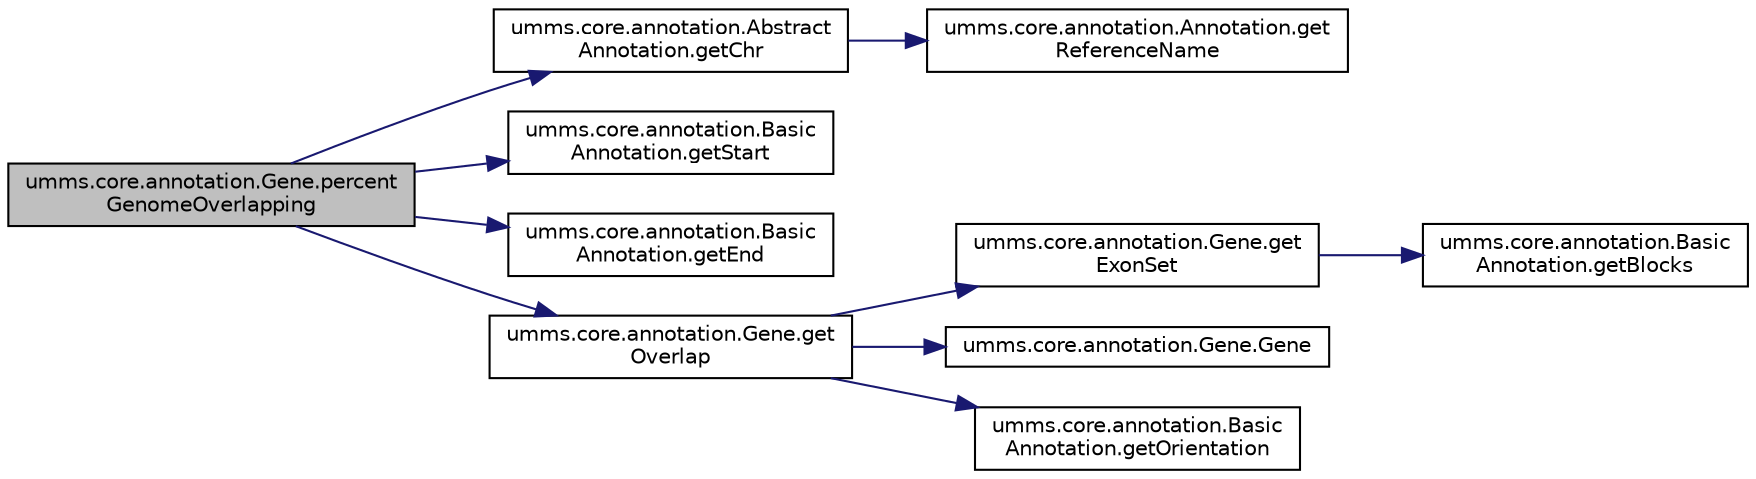 digraph "umms.core.annotation.Gene.percentGenomeOverlapping"
{
  edge [fontname="Helvetica",fontsize="10",labelfontname="Helvetica",labelfontsize="10"];
  node [fontname="Helvetica",fontsize="10",shape=record];
  rankdir="LR";
  Node1 [label="umms.core.annotation.Gene.percent\lGenomeOverlapping",height=0.2,width=0.4,color="black", fillcolor="grey75", style="filled" fontcolor="black"];
  Node1 -> Node2 [color="midnightblue",fontsize="10",style="solid",fontname="Helvetica"];
  Node2 [label="umms.core.annotation.Abstract\lAnnotation.getChr",height=0.2,width=0.4,color="black", fillcolor="white", style="filled",URL="$classumms_1_1core_1_1annotation_1_1_abstract_annotation.html#abe1735bf83ddb3aae45c734149c50eb1"];
  Node2 -> Node3 [color="midnightblue",fontsize="10",style="solid",fontname="Helvetica"];
  Node3 [label="umms.core.annotation.Annotation.get\lReferenceName",height=0.2,width=0.4,color="black", fillcolor="white", style="filled",URL="$interfaceumms_1_1core_1_1annotation_1_1_annotation.html#a2dd53f6e6ab4a573c0e93ef42e223b93"];
  Node1 -> Node4 [color="midnightblue",fontsize="10",style="solid",fontname="Helvetica"];
  Node4 [label="umms.core.annotation.Basic\lAnnotation.getStart",height=0.2,width=0.4,color="black", fillcolor="white", style="filled",URL="$classumms_1_1core_1_1annotation_1_1_basic_annotation.html#a2f52387ec04cec413c4fea644ad6dd9f"];
  Node1 -> Node5 [color="midnightblue",fontsize="10",style="solid",fontname="Helvetica"];
  Node5 [label="umms.core.annotation.Basic\lAnnotation.getEnd",height=0.2,width=0.4,color="black", fillcolor="white", style="filled",URL="$classumms_1_1core_1_1annotation_1_1_basic_annotation.html#a3fe8028115f96664761b63a9d16926cf"];
  Node1 -> Node6 [color="midnightblue",fontsize="10",style="solid",fontname="Helvetica"];
  Node6 [label="umms.core.annotation.Gene.get\lOverlap",height=0.2,width=0.4,color="black", fillcolor="white", style="filled",URL="$classumms_1_1core_1_1annotation_1_1_gene.html#a1f2ec9d846b8abf619b001696215e828"];
  Node6 -> Node7 [color="midnightblue",fontsize="10",style="solid",fontname="Helvetica"];
  Node7 [label="umms.core.annotation.Gene.get\lExonSet",height=0.2,width=0.4,color="black", fillcolor="white", style="filled",URL="$classumms_1_1core_1_1annotation_1_1_gene.html#aa06c5697c4ec73b9257a826ab1060149"];
  Node7 -> Node8 [color="midnightblue",fontsize="10",style="solid",fontname="Helvetica"];
  Node8 [label="umms.core.annotation.Basic\lAnnotation.getBlocks",height=0.2,width=0.4,color="black", fillcolor="white", style="filled",URL="$classumms_1_1core_1_1annotation_1_1_basic_annotation.html#a59ef0358ee04952f6ddd2c2bd4e448f7"];
  Node6 -> Node9 [color="midnightblue",fontsize="10",style="solid",fontname="Helvetica"];
  Node9 [label="umms.core.annotation.Gene.Gene",height=0.2,width=0.4,color="black", fillcolor="white", style="filled",URL="$classumms_1_1core_1_1annotation_1_1_gene.html#ad01f83ff26c705d38847795f21b18da4"];
  Node6 -> Node10 [color="midnightblue",fontsize="10",style="solid",fontname="Helvetica"];
  Node10 [label="umms.core.annotation.Basic\lAnnotation.getOrientation",height=0.2,width=0.4,color="black", fillcolor="white", style="filled",URL="$classumms_1_1core_1_1annotation_1_1_basic_annotation.html#aa5ccd2fae3fd4bd937ba202512db8030"];
}
